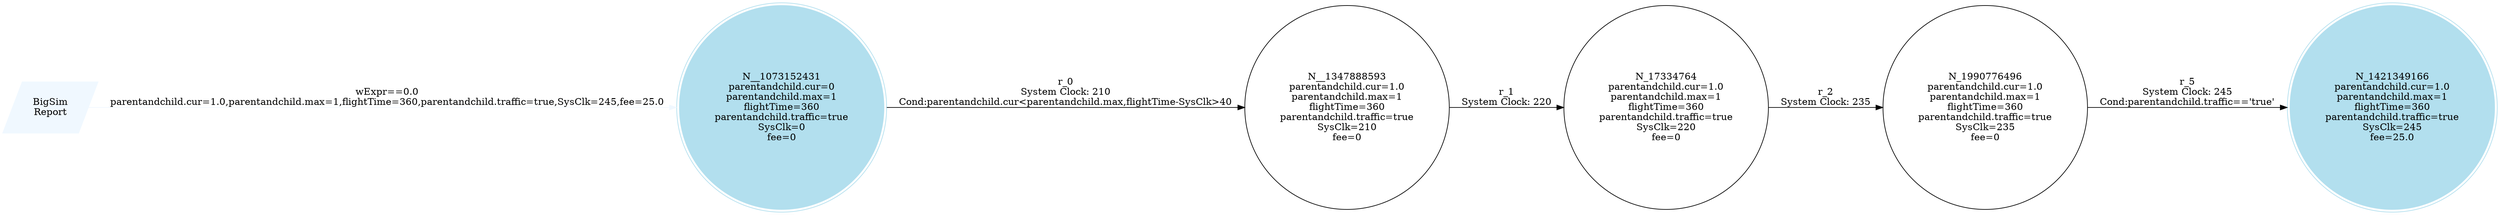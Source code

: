 digraph reaction_graph {
   rankdir=LR;
   Node [shape = circle];
   BigSim_Report [shape = parallelogram color = aliceblue style=filled label="BigSim
Report"];
BigSim_Report -> N__1073152431[color = aliceblue label = "wExpr==0.0
parentandchild.cur=1.0,parentandchild.max=1,flightTime=360,parentandchild.traffic=true,SysClk=245,fee=25.0"];
 N__1073152431
 [shape=circle, color=lightblue2, style=filled];
N__1347888593[ label="N__1347888593
parentandchild.cur=1.0
parentandchild.max=1
flightTime=360
parentandchild.traffic=true
SysClk=210
fee=0"];
 N__1347888593 -> N_17334764[ label = "r_1
System Clock: 220"];
N_1990776496[ label="N_1990776496
parentandchild.cur=1.0
parentandchild.max=1
flightTime=360
parentandchild.traffic=true
SysClk=235
fee=0"];
 N_1990776496 -> N_1421349166[ label = "r_5
System Clock: 245
Cond:parentandchild.traffic=='true'"];
N_1421349166[ shape = doublecircle, color=lightblue2, style=filled, label="N_1421349166
parentandchild.cur=1.0
parentandchild.max=1
flightTime=360
parentandchild.traffic=true
SysClk=245
fee=25.0"];
N__1073152431[ shape = doublecircle, color=lightblue2, style=filled, label="N__1073152431
parentandchild.cur=0
parentandchild.max=1
flightTime=360
parentandchild.traffic=true
SysClk=0
fee=0"];
 N__1073152431 -> N__1347888593[ label = "r_0
System Clock: 210
Cond:parentandchild.cur<parentandchild.max,flightTime-SysClk>40"];
N_17334764[ label="N_17334764
parentandchild.cur=1.0
parentandchild.max=1
flightTime=360
parentandchild.traffic=true
SysClk=220
fee=0"];
 N_17334764 -> N_1990776496[ label = "r_2
System Clock: 235"];
}
